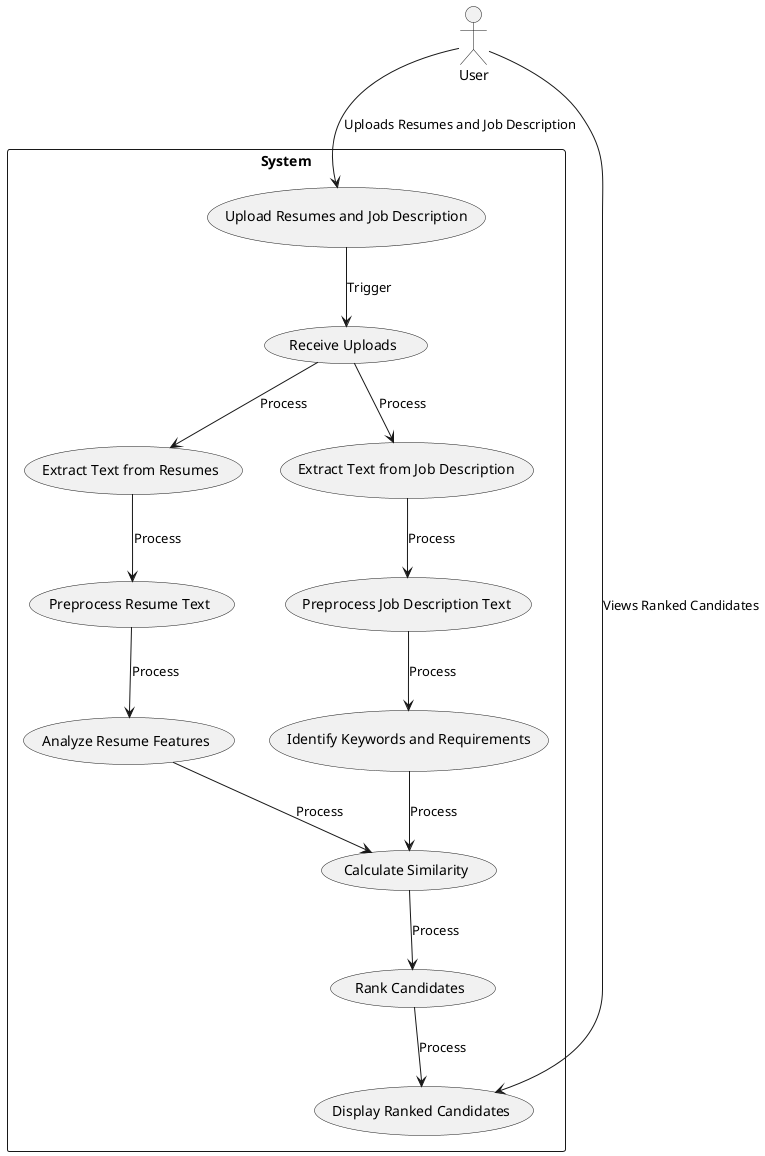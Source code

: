 @startuml

actor User as "User"

rectangle System {
    usecase "Upload Resumes and Job Description" as U1
    usecase "Receive Uploads" as U2
    usecase "Extract Text from Resumes" as U3
    usecase "Preprocess Resume Text" as U4
    usecase "Analyze Resume Features" as U5
    usecase "Extract Text from Job Description" as U6
    usecase "Preprocess Job Description Text" as U7
    usecase "Identify Keywords and Requirements" as U8
    usecase "Calculate Similarity" as U9
    usecase "Rank Candidates" as U10
    usecase "Display Ranked Candidates" as U11

    User --> U1 : Uploads Resumes and Job Description
    U1 --> U2 : Trigger
    U2 --> U3 : Process
    U3 --> U4 : Process
    U4 --> U5 : Process
    U2 --> U6 : Process
    U6 --> U7 : Process
    U7 --> U8 : Process
    U5 --> U9 : Process
    U8 --> U9 : Process
    U9 --> U10 : Process
    U10 --> U11 : Process
    User --> U11 : Views Ranked Candidates
}

@enduml
